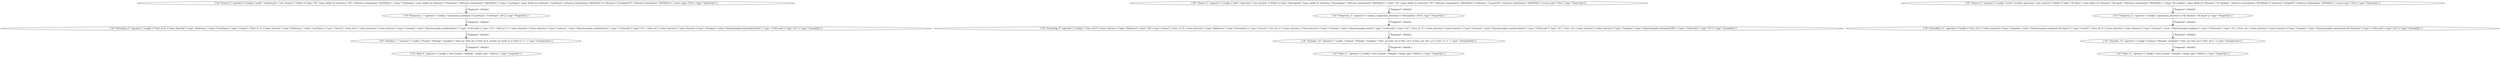digraph {
    0 [ label = "{\"id\":\"Source_0\",\"operator\":{\"config\":{\"path\":\"student.json\",\"root_iterator\":{\"fields\":[{\"alias\":\"ID\",\"inner_fields\":[],\"reference\":\"ID\",\"reference_formulation\":\"JSONPath\"},{\"alias\":\"FirstName\",\"inner_fields\":[],\"reference\":\"FirstName\",\"reference_formulation\":\"JSONPath\"},{\"alias\":\"LastName\",\"inner_fields\":[],\"reference\":\"LastName\",\"reference_formulation\":\"JSONPath\"}],\"reference\":\"$.students[*]\",\"reference_formulation\":\"JSONPath\"},\"source_type\":\"File\"},\"type\":\"SourceOp\"}}" ]
    1 [ label = "{\"id\":\"Projection_1\",\"operator\":{\"config\":{\"projection_attributes\":[\"LastName\",\"FirstName\",\"ID\"]},\"type\":\"ProjectOp\"}}" ]
    2 [ label = "{\"id\":\"Source_2\",\"operator\":{\"config\":{\"path\":\"sport.json\",\"root_iterator\":{\"fields\":[{\"alias\":\"Description\",\"inner_fields\":[],\"reference\":\"Description\",\"reference_formulation\":\"JSONPath\"},{\"alias\":\"ID\",\"inner_fields\":[],\"reference\":\"ID\",\"reference_formulation\":\"JSONPath\"}],\"reference\":\"$.sports[*]\",\"reference_formulation\":\"JSONPath\"},\"source_type\":\"File\"},\"type\":\"SourceOp\"}}" ]
    3 [ label = "{\"id\":\"Projection_3\",\"operator\":{\"config\":{\"projection_attributes\":[\"Description\",\"ID\"]},\"type\":\"ProjectOp\"}}" ]
    4 [ label = "{\"id\":\"Source_4\",\"operator\":{\"config\":{\"path\":\"student_sport.json\",\"root_iterator\":{\"fields\":[{\"alias\":\"ID_Sport\",\"inner_fields\":[],\"reference\":\"ID_Sport\",\"reference_formulation\":\"JSONPath\"},{\"alias\":\"ID_Student\",\"inner_fields\":[],\"reference\":\"ID_Student\",\"reference_formulation\":\"JSONPath\"}],\"reference\":\"$.links[*]\",\"reference_formulation\":\"JSONPath\"},\"source_type\":\"File\"},\"type\":\"SourceOp\"}}" ]
    5 [ label = "{\"id\":\"Projection_5\",\"operator\":{\"config\":{\"projection_attributes\":[\"ID_Student\",\"ID_Sport\"]},\"type\":\"ProjectOp\"}}" ]
    6 [ label = "{\"id\":\"ExtendOp_6\",\"operator\":{\"config\":{\"?tm0_o0_0\":{\"inner_function\":{\"type\":\"Reference\",\"value\":\"FirstName\"},\"type\":\"Literal\"},\"?tm0_o1_0\":{\"inner_function\":{\"type\":\"Reference\",\"value\":\"LastName\"},\"type\":\"Literal\"},\"?tm0_p0_0\":{\"inner_function\":{\"inner_function\":{\"type\":\"Constant\",\"value\":\"http://example.com/firstName\"},\"type\":\"UriEncode\"},\"type\":\"Iri\"},\"?tm0_p1_0\":{\"inner_function\":{\"inner_function\":{\"type\":\"Constant\",\"value\":\"http://example.com/lastName\"},\"type\":\"UriEncode\"},\"type\":\"Iri\"},\"?tm0_sm\":{\"inner_function\":{\"inner_function\":{\"type\":\"Template\",\"value\":\"http://example.com/student/{ID}\"},\"type\":\"UriEncode\"},\"type\":\"Iri\"}},\"type\":\"ExtendOp\"}}" ]
    7 [ label = "{\"id\":\"Serialize_7\",\"operator\":{\"config\":{\"format\":\"NQuads\",\"template\":\"?tm0_sm ?tm0_p0_0 ?tm0_o0_0 .\\n?tm0_sm ?tm0_p1_0 ?tm0_o1_0 .\"},\"type\":\"SerializerOp\"}}" ]
    8 [ label = "{\"id\":\"Sink_8\",\"operator\":{\"config\":{\"data_format\":\"NQuads\",\"target_type\":\"StdOut\"},\"type\":\"TargetOp\"}}" ]
    9 [ label = "{\"id\":\"ExtendOp_9\",\"operator\":{\"config\":{\"?tm1_o0_0\":{\"inner_function\":{\"type\":\"Reference\",\"value\":\"ID\"},\"type\":\"Literal\"},\"?tm1_o1_0\":{\"inner_function\":{\"type\":\"Reference\",\"value\":\"Description\"},\"type\":\"Literal\"},\"?tm1_p0_0\":{\"inner_function\":{\"inner_function\":{\"type\":\"Constant\",\"value\":\"http://example.com/id\"},\"type\":\"UriEncode\"},\"type\":\"Iri\"},\"?tm1_p1_0\":{\"inner_function\":{\"inner_function\":{\"type\":\"Constant\",\"value\":\"http://example.com/description\"},\"type\":\"UriEncode\"},\"type\":\"Iri\"},\"?tm1_sm\":{\"inner_function\":{\"inner_function\":{\"type\":\"Template\",\"value\":\"http://example.com/sport/{ID}\"},\"type\":\"UriEncode\"},\"type\":\"Iri\"}},\"type\":\"ExtendOp\"}}" ]
    10 [ label = "{\"id\":\"Serialize_10\",\"operator\":{\"config\":{\"format\":\"NQuads\",\"template\":\"?tm1_sm ?tm1_p0_0 ?tm1_o0_0 .\\n?tm1_sm ?tm1_p1_0 ?tm1_o1_0 .\"},\"type\":\"SerializerOp\"}}" ]
    11 [ label = "{\"id\":\"Sink_11\",\"operator\":{\"config\":{\"data_format\":\"NQuads\",\"target_type\":\"StdOut\"},\"type\":\"TargetOp\"}}" ]
    12 [ label = "{\"id\":\"ExtendOp_12\",\"operator\":{\"config\":{\"?tm2_o0_0\":{\"inner_function\":{\"type\":\"Template\",\"value\":\"http://example.com/sport/{ID_Sport}\"},\"type\":\"Literal\"},\"?tm2_p0_0\":{\"inner_function\":{\"inner_function\":{\"type\":\"Constant\",\"value\":\"http://example.com/plays\"},\"type\":\"UriEncode\"},\"type\":\"Iri\"},\"?tm2_sm\":{\"inner_function\":{\"inner_function\":{\"type\":\"Template\",\"value\":\"http://example.com/student/{ID_Student}\"},\"type\":\"UriEncode\"},\"type\":\"Iri\"}},\"type\":\"ExtendOp\"}}" ]
    13 [ label = "{\"id\":\"Serialize_13\",\"operator\":{\"config\":{\"format\":\"NQuads\",\"template\":\"?tm2_sm ?tm2_p0_0 ?tm2_o0_0 .\"},\"type\":\"SerializerOp\"}}" ]
    14 [ label = "{\"id\":\"Sink_14\",\"operator\":{\"config\":{\"data_format\":\"NQuads\",\"target_type\":\"StdOut\"},\"type\":\"TargetOp\"}}" ]
    0 -> 1 [ label = "{\"fragment\": default}" ]
    2 -> 3 [ label = "{\"fragment\": default}" ]
    4 -> 5 [ label = "{\"fragment\": default}" ]
    1 -> 6 [ label = "{\"fragment\": default}" ]
    6 -> 7 [ label = "{\"fragment\": default}" ]
    7 -> 8 [ label = "{\"fragment\": default}" ]
    3 -> 9 [ label = "{\"fragment\": default}" ]
    9 -> 10 [ label = "{\"fragment\": default}" ]
    10 -> 11 [ label = "{\"fragment\": default}" ]
    5 -> 12 [ label = "{\"fragment\": default}" ]
    12 -> 13 [ label = "{\"fragment\": default}" ]
    13 -> 14 [ label = "{\"fragment\": default}" ]
}

